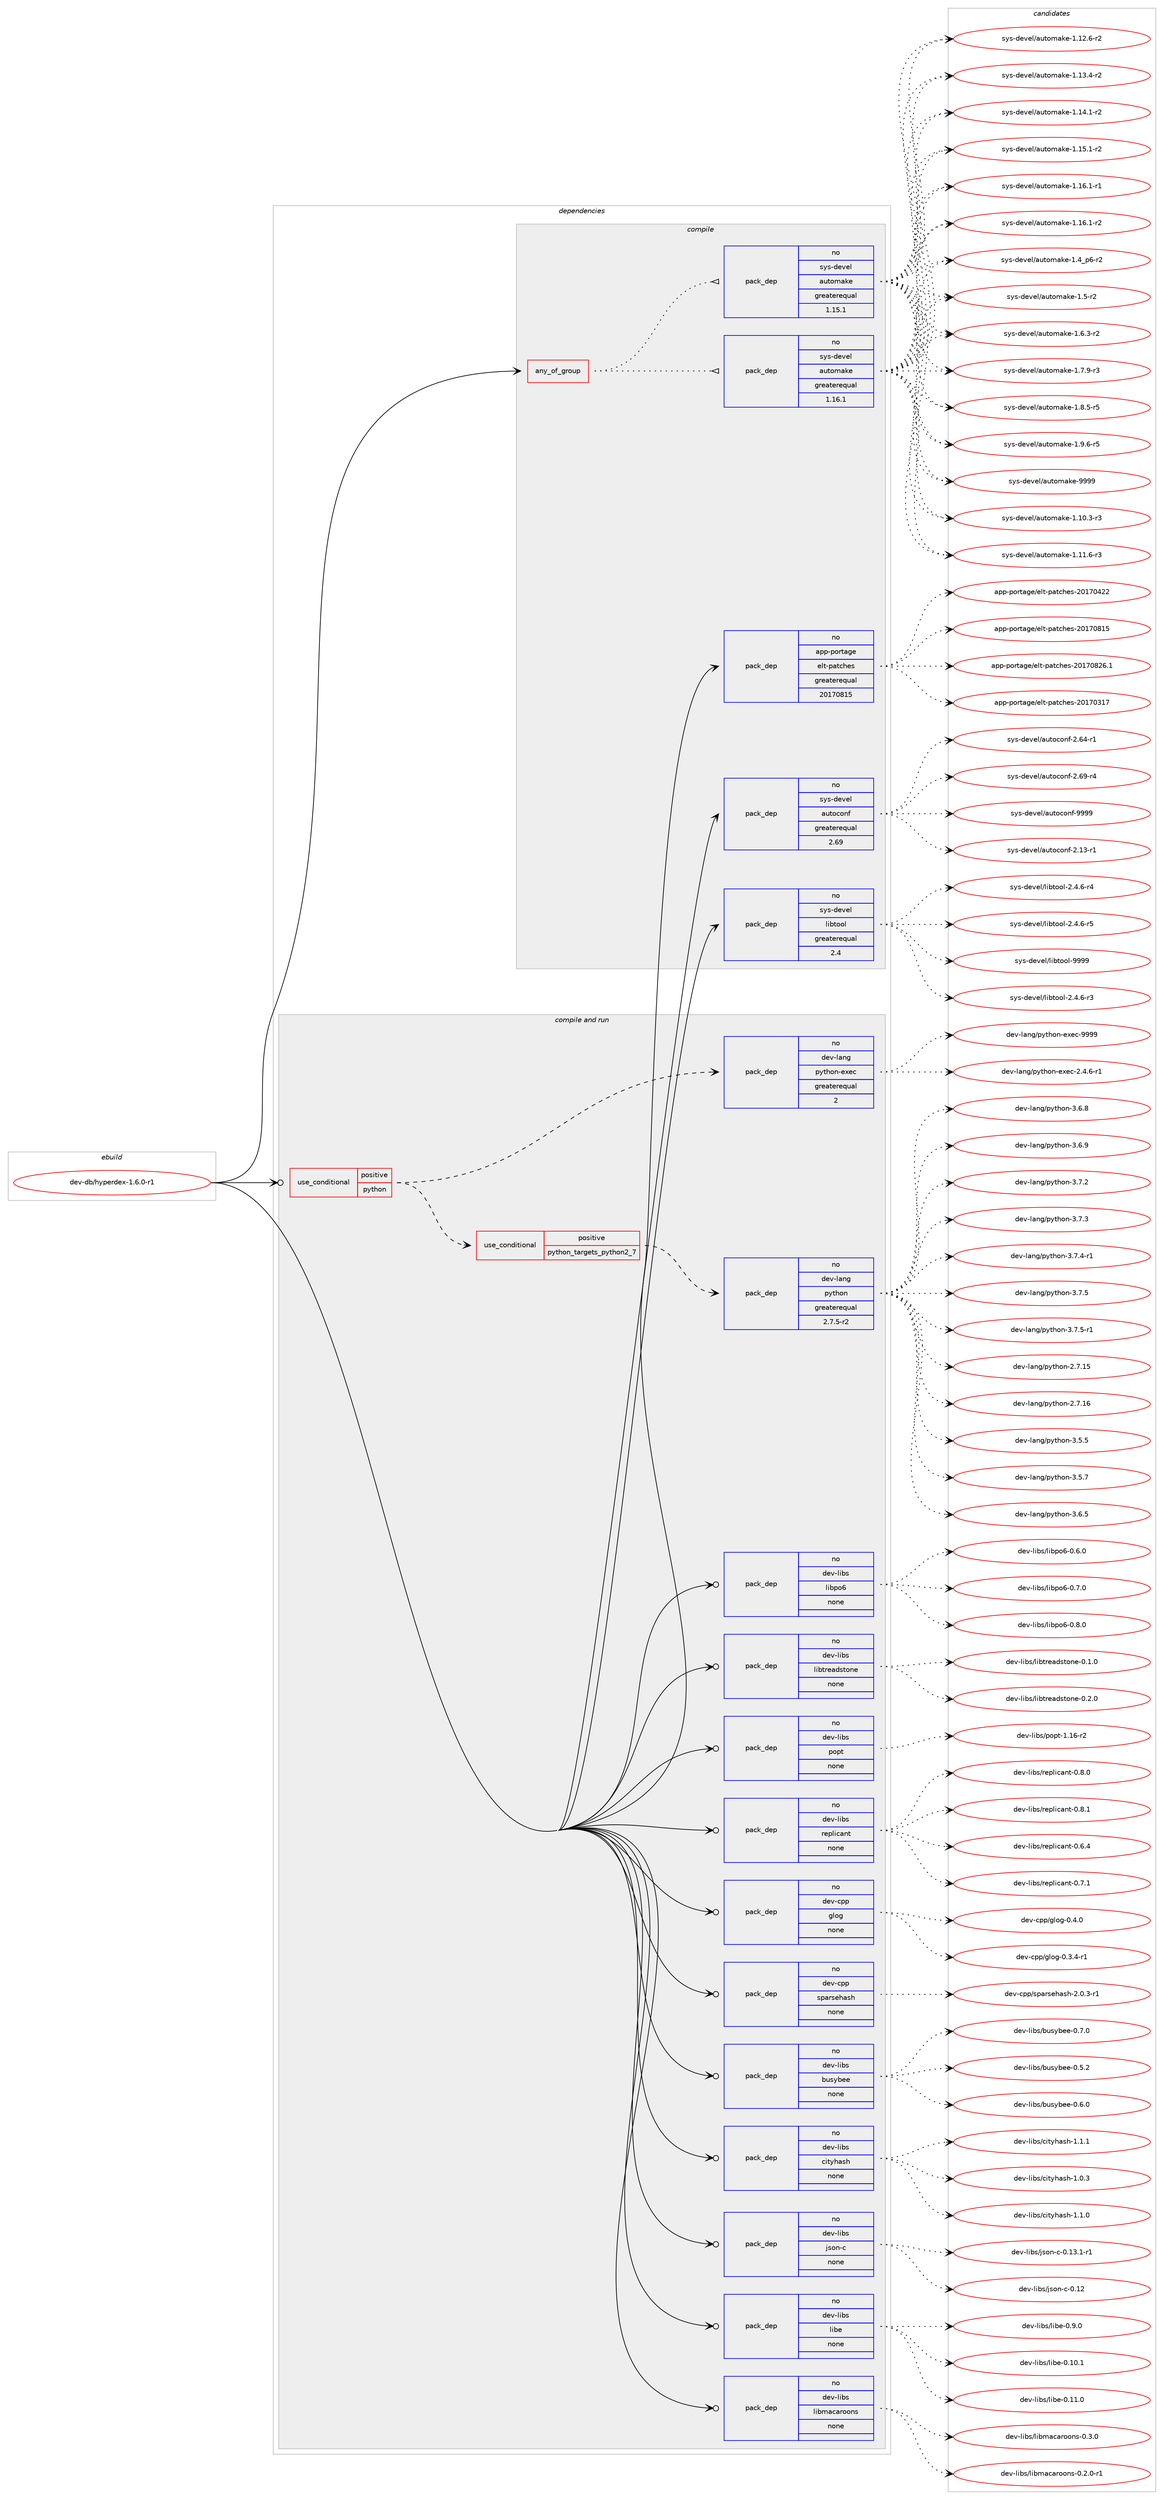 digraph prolog {

# *************
# Graph options
# *************

newrank=true;
concentrate=true;
compound=true;
graph [rankdir=LR,fontname=Helvetica,fontsize=10,ranksep=1.5];#, ranksep=2.5, nodesep=0.2];
edge  [arrowhead=vee];
node  [fontname=Helvetica,fontsize=10];

# **********
# The ebuild
# **********

subgraph cluster_leftcol {
color=gray;
rank=same;
label=<<i>ebuild</i>>;
id [label="dev-db/hyperdex-1.6.0-r1", color=red, width=4, href="../dev-db/hyperdex-1.6.0-r1.svg"];
}

# ****************
# The dependencies
# ****************

subgraph cluster_midcol {
color=gray;
label=<<i>dependencies</i>>;
subgraph cluster_compile {
fillcolor="#eeeeee";
style=filled;
label=<<i>compile</i>>;
subgraph any9278 {
dependency518078 [label=<<TABLE BORDER="0" CELLBORDER="1" CELLSPACING="0" CELLPADDING="4"><TR><TD CELLPADDING="10">any_of_group</TD></TR></TABLE>>, shape=none, color=red];subgraph pack385915 {
dependency518079 [label=<<TABLE BORDER="0" CELLBORDER="1" CELLSPACING="0" CELLPADDING="4" WIDTH="220"><TR><TD ROWSPAN="6" CELLPADDING="30">pack_dep</TD></TR><TR><TD WIDTH="110">no</TD></TR><TR><TD>sys-devel</TD></TR><TR><TD>automake</TD></TR><TR><TD>greaterequal</TD></TR><TR><TD>1.16.1</TD></TR></TABLE>>, shape=none, color=blue];
}
dependency518078:e -> dependency518079:w [weight=20,style="dotted",arrowhead="oinv"];
subgraph pack385916 {
dependency518080 [label=<<TABLE BORDER="0" CELLBORDER="1" CELLSPACING="0" CELLPADDING="4" WIDTH="220"><TR><TD ROWSPAN="6" CELLPADDING="30">pack_dep</TD></TR><TR><TD WIDTH="110">no</TD></TR><TR><TD>sys-devel</TD></TR><TR><TD>automake</TD></TR><TR><TD>greaterequal</TD></TR><TR><TD>1.15.1</TD></TR></TABLE>>, shape=none, color=blue];
}
dependency518078:e -> dependency518080:w [weight=20,style="dotted",arrowhead="oinv"];
}
id:e -> dependency518078:w [weight=20,style="solid",arrowhead="vee"];
subgraph pack385917 {
dependency518081 [label=<<TABLE BORDER="0" CELLBORDER="1" CELLSPACING="0" CELLPADDING="4" WIDTH="220"><TR><TD ROWSPAN="6" CELLPADDING="30">pack_dep</TD></TR><TR><TD WIDTH="110">no</TD></TR><TR><TD>app-portage</TD></TR><TR><TD>elt-patches</TD></TR><TR><TD>greaterequal</TD></TR><TR><TD>20170815</TD></TR></TABLE>>, shape=none, color=blue];
}
id:e -> dependency518081:w [weight=20,style="solid",arrowhead="vee"];
subgraph pack385918 {
dependency518082 [label=<<TABLE BORDER="0" CELLBORDER="1" CELLSPACING="0" CELLPADDING="4" WIDTH="220"><TR><TD ROWSPAN="6" CELLPADDING="30">pack_dep</TD></TR><TR><TD WIDTH="110">no</TD></TR><TR><TD>sys-devel</TD></TR><TR><TD>autoconf</TD></TR><TR><TD>greaterequal</TD></TR><TR><TD>2.69</TD></TR></TABLE>>, shape=none, color=blue];
}
id:e -> dependency518082:w [weight=20,style="solid",arrowhead="vee"];
subgraph pack385919 {
dependency518083 [label=<<TABLE BORDER="0" CELLBORDER="1" CELLSPACING="0" CELLPADDING="4" WIDTH="220"><TR><TD ROWSPAN="6" CELLPADDING="30">pack_dep</TD></TR><TR><TD WIDTH="110">no</TD></TR><TR><TD>sys-devel</TD></TR><TR><TD>libtool</TD></TR><TR><TD>greaterequal</TD></TR><TR><TD>2.4</TD></TR></TABLE>>, shape=none, color=blue];
}
id:e -> dependency518083:w [weight=20,style="solid",arrowhead="vee"];
}
subgraph cluster_compileandrun {
fillcolor="#eeeeee";
style=filled;
label=<<i>compile and run</i>>;
subgraph cond122557 {
dependency518084 [label=<<TABLE BORDER="0" CELLBORDER="1" CELLSPACING="0" CELLPADDING="4"><TR><TD ROWSPAN="3" CELLPADDING="10">use_conditional</TD></TR><TR><TD>positive</TD></TR><TR><TD>python</TD></TR></TABLE>>, shape=none, color=red];
subgraph cond122558 {
dependency518085 [label=<<TABLE BORDER="0" CELLBORDER="1" CELLSPACING="0" CELLPADDING="4"><TR><TD ROWSPAN="3" CELLPADDING="10">use_conditional</TD></TR><TR><TD>positive</TD></TR><TR><TD>python_targets_python2_7</TD></TR></TABLE>>, shape=none, color=red];
subgraph pack385920 {
dependency518086 [label=<<TABLE BORDER="0" CELLBORDER="1" CELLSPACING="0" CELLPADDING="4" WIDTH="220"><TR><TD ROWSPAN="6" CELLPADDING="30">pack_dep</TD></TR><TR><TD WIDTH="110">no</TD></TR><TR><TD>dev-lang</TD></TR><TR><TD>python</TD></TR><TR><TD>greaterequal</TD></TR><TR><TD>2.7.5-r2</TD></TR></TABLE>>, shape=none, color=blue];
}
dependency518085:e -> dependency518086:w [weight=20,style="dashed",arrowhead="vee"];
}
dependency518084:e -> dependency518085:w [weight=20,style="dashed",arrowhead="vee"];
subgraph pack385921 {
dependency518087 [label=<<TABLE BORDER="0" CELLBORDER="1" CELLSPACING="0" CELLPADDING="4" WIDTH="220"><TR><TD ROWSPAN="6" CELLPADDING="30">pack_dep</TD></TR><TR><TD WIDTH="110">no</TD></TR><TR><TD>dev-lang</TD></TR><TR><TD>python-exec</TD></TR><TR><TD>greaterequal</TD></TR><TR><TD>2</TD></TR></TABLE>>, shape=none, color=blue];
}
dependency518084:e -> dependency518087:w [weight=20,style="dashed",arrowhead="vee"];
}
id:e -> dependency518084:w [weight=20,style="solid",arrowhead="odotvee"];
subgraph pack385922 {
dependency518088 [label=<<TABLE BORDER="0" CELLBORDER="1" CELLSPACING="0" CELLPADDING="4" WIDTH="220"><TR><TD ROWSPAN="6" CELLPADDING="30">pack_dep</TD></TR><TR><TD WIDTH="110">no</TD></TR><TR><TD>dev-cpp</TD></TR><TR><TD>glog</TD></TR><TR><TD>none</TD></TR><TR><TD></TD></TR></TABLE>>, shape=none, color=blue];
}
id:e -> dependency518088:w [weight=20,style="solid",arrowhead="odotvee"];
subgraph pack385923 {
dependency518089 [label=<<TABLE BORDER="0" CELLBORDER="1" CELLSPACING="0" CELLPADDING="4" WIDTH="220"><TR><TD ROWSPAN="6" CELLPADDING="30">pack_dep</TD></TR><TR><TD WIDTH="110">no</TD></TR><TR><TD>dev-cpp</TD></TR><TR><TD>sparsehash</TD></TR><TR><TD>none</TD></TR><TR><TD></TD></TR></TABLE>>, shape=none, color=blue];
}
id:e -> dependency518089:w [weight=20,style="solid",arrowhead="odotvee"];
subgraph pack385924 {
dependency518090 [label=<<TABLE BORDER="0" CELLBORDER="1" CELLSPACING="0" CELLPADDING="4" WIDTH="220"><TR><TD ROWSPAN="6" CELLPADDING="30">pack_dep</TD></TR><TR><TD WIDTH="110">no</TD></TR><TR><TD>dev-libs</TD></TR><TR><TD>busybee</TD></TR><TR><TD>none</TD></TR><TR><TD></TD></TR></TABLE>>, shape=none, color=blue];
}
id:e -> dependency518090:w [weight=20,style="solid",arrowhead="odotvee"];
subgraph pack385925 {
dependency518091 [label=<<TABLE BORDER="0" CELLBORDER="1" CELLSPACING="0" CELLPADDING="4" WIDTH="220"><TR><TD ROWSPAN="6" CELLPADDING="30">pack_dep</TD></TR><TR><TD WIDTH="110">no</TD></TR><TR><TD>dev-libs</TD></TR><TR><TD>cityhash</TD></TR><TR><TD>none</TD></TR><TR><TD></TD></TR></TABLE>>, shape=none, color=blue];
}
id:e -> dependency518091:w [weight=20,style="solid",arrowhead="odotvee"];
subgraph pack385926 {
dependency518092 [label=<<TABLE BORDER="0" CELLBORDER="1" CELLSPACING="0" CELLPADDING="4" WIDTH="220"><TR><TD ROWSPAN="6" CELLPADDING="30">pack_dep</TD></TR><TR><TD WIDTH="110">no</TD></TR><TR><TD>dev-libs</TD></TR><TR><TD>json-c</TD></TR><TR><TD>none</TD></TR><TR><TD></TD></TR></TABLE>>, shape=none, color=blue];
}
id:e -> dependency518092:w [weight=20,style="solid",arrowhead="odotvee"];
subgraph pack385927 {
dependency518093 [label=<<TABLE BORDER="0" CELLBORDER="1" CELLSPACING="0" CELLPADDING="4" WIDTH="220"><TR><TD ROWSPAN="6" CELLPADDING="30">pack_dep</TD></TR><TR><TD WIDTH="110">no</TD></TR><TR><TD>dev-libs</TD></TR><TR><TD>libe</TD></TR><TR><TD>none</TD></TR><TR><TD></TD></TR></TABLE>>, shape=none, color=blue];
}
id:e -> dependency518093:w [weight=20,style="solid",arrowhead="odotvee"];
subgraph pack385928 {
dependency518094 [label=<<TABLE BORDER="0" CELLBORDER="1" CELLSPACING="0" CELLPADDING="4" WIDTH="220"><TR><TD ROWSPAN="6" CELLPADDING="30">pack_dep</TD></TR><TR><TD WIDTH="110">no</TD></TR><TR><TD>dev-libs</TD></TR><TR><TD>libmacaroons</TD></TR><TR><TD>none</TD></TR><TR><TD></TD></TR></TABLE>>, shape=none, color=blue];
}
id:e -> dependency518094:w [weight=20,style="solid",arrowhead="odotvee"];
subgraph pack385929 {
dependency518095 [label=<<TABLE BORDER="0" CELLBORDER="1" CELLSPACING="0" CELLPADDING="4" WIDTH="220"><TR><TD ROWSPAN="6" CELLPADDING="30">pack_dep</TD></TR><TR><TD WIDTH="110">no</TD></TR><TR><TD>dev-libs</TD></TR><TR><TD>libpo6</TD></TR><TR><TD>none</TD></TR><TR><TD></TD></TR></TABLE>>, shape=none, color=blue];
}
id:e -> dependency518095:w [weight=20,style="solid",arrowhead="odotvee"];
subgraph pack385930 {
dependency518096 [label=<<TABLE BORDER="0" CELLBORDER="1" CELLSPACING="0" CELLPADDING="4" WIDTH="220"><TR><TD ROWSPAN="6" CELLPADDING="30">pack_dep</TD></TR><TR><TD WIDTH="110">no</TD></TR><TR><TD>dev-libs</TD></TR><TR><TD>libtreadstone</TD></TR><TR><TD>none</TD></TR><TR><TD></TD></TR></TABLE>>, shape=none, color=blue];
}
id:e -> dependency518096:w [weight=20,style="solid",arrowhead="odotvee"];
subgraph pack385931 {
dependency518097 [label=<<TABLE BORDER="0" CELLBORDER="1" CELLSPACING="0" CELLPADDING="4" WIDTH="220"><TR><TD ROWSPAN="6" CELLPADDING="30">pack_dep</TD></TR><TR><TD WIDTH="110">no</TD></TR><TR><TD>dev-libs</TD></TR><TR><TD>popt</TD></TR><TR><TD>none</TD></TR><TR><TD></TD></TR></TABLE>>, shape=none, color=blue];
}
id:e -> dependency518097:w [weight=20,style="solid",arrowhead="odotvee"];
subgraph pack385932 {
dependency518098 [label=<<TABLE BORDER="0" CELLBORDER="1" CELLSPACING="0" CELLPADDING="4" WIDTH="220"><TR><TD ROWSPAN="6" CELLPADDING="30">pack_dep</TD></TR><TR><TD WIDTH="110">no</TD></TR><TR><TD>dev-libs</TD></TR><TR><TD>replicant</TD></TR><TR><TD>none</TD></TR><TR><TD></TD></TR></TABLE>>, shape=none, color=blue];
}
id:e -> dependency518098:w [weight=20,style="solid",arrowhead="odotvee"];
}
subgraph cluster_run {
fillcolor="#eeeeee";
style=filled;
label=<<i>run</i>>;
}
}

# **************
# The candidates
# **************

subgraph cluster_choices {
rank=same;
color=gray;
label=<<i>candidates</i>>;

subgraph choice385915 {
color=black;
nodesep=1;
choice11512111545100101118101108479711711611110997107101454946494846514511451 [label="sys-devel/automake-1.10.3-r3", color=red, width=4,href="../sys-devel/automake-1.10.3-r3.svg"];
choice11512111545100101118101108479711711611110997107101454946494946544511451 [label="sys-devel/automake-1.11.6-r3", color=red, width=4,href="../sys-devel/automake-1.11.6-r3.svg"];
choice11512111545100101118101108479711711611110997107101454946495046544511450 [label="sys-devel/automake-1.12.6-r2", color=red, width=4,href="../sys-devel/automake-1.12.6-r2.svg"];
choice11512111545100101118101108479711711611110997107101454946495146524511450 [label="sys-devel/automake-1.13.4-r2", color=red, width=4,href="../sys-devel/automake-1.13.4-r2.svg"];
choice11512111545100101118101108479711711611110997107101454946495246494511450 [label="sys-devel/automake-1.14.1-r2", color=red, width=4,href="../sys-devel/automake-1.14.1-r2.svg"];
choice11512111545100101118101108479711711611110997107101454946495346494511450 [label="sys-devel/automake-1.15.1-r2", color=red, width=4,href="../sys-devel/automake-1.15.1-r2.svg"];
choice11512111545100101118101108479711711611110997107101454946495446494511449 [label="sys-devel/automake-1.16.1-r1", color=red, width=4,href="../sys-devel/automake-1.16.1-r1.svg"];
choice11512111545100101118101108479711711611110997107101454946495446494511450 [label="sys-devel/automake-1.16.1-r2", color=red, width=4,href="../sys-devel/automake-1.16.1-r2.svg"];
choice115121115451001011181011084797117116111109971071014549465295112544511450 [label="sys-devel/automake-1.4_p6-r2", color=red, width=4,href="../sys-devel/automake-1.4_p6-r2.svg"];
choice11512111545100101118101108479711711611110997107101454946534511450 [label="sys-devel/automake-1.5-r2", color=red, width=4,href="../sys-devel/automake-1.5-r2.svg"];
choice115121115451001011181011084797117116111109971071014549465446514511450 [label="sys-devel/automake-1.6.3-r2", color=red, width=4,href="../sys-devel/automake-1.6.3-r2.svg"];
choice115121115451001011181011084797117116111109971071014549465546574511451 [label="sys-devel/automake-1.7.9-r3", color=red, width=4,href="../sys-devel/automake-1.7.9-r3.svg"];
choice115121115451001011181011084797117116111109971071014549465646534511453 [label="sys-devel/automake-1.8.5-r5", color=red, width=4,href="../sys-devel/automake-1.8.5-r5.svg"];
choice115121115451001011181011084797117116111109971071014549465746544511453 [label="sys-devel/automake-1.9.6-r5", color=red, width=4,href="../sys-devel/automake-1.9.6-r5.svg"];
choice115121115451001011181011084797117116111109971071014557575757 [label="sys-devel/automake-9999", color=red, width=4,href="../sys-devel/automake-9999.svg"];
dependency518079:e -> choice11512111545100101118101108479711711611110997107101454946494846514511451:w [style=dotted,weight="100"];
dependency518079:e -> choice11512111545100101118101108479711711611110997107101454946494946544511451:w [style=dotted,weight="100"];
dependency518079:e -> choice11512111545100101118101108479711711611110997107101454946495046544511450:w [style=dotted,weight="100"];
dependency518079:e -> choice11512111545100101118101108479711711611110997107101454946495146524511450:w [style=dotted,weight="100"];
dependency518079:e -> choice11512111545100101118101108479711711611110997107101454946495246494511450:w [style=dotted,weight="100"];
dependency518079:e -> choice11512111545100101118101108479711711611110997107101454946495346494511450:w [style=dotted,weight="100"];
dependency518079:e -> choice11512111545100101118101108479711711611110997107101454946495446494511449:w [style=dotted,weight="100"];
dependency518079:e -> choice11512111545100101118101108479711711611110997107101454946495446494511450:w [style=dotted,weight="100"];
dependency518079:e -> choice115121115451001011181011084797117116111109971071014549465295112544511450:w [style=dotted,weight="100"];
dependency518079:e -> choice11512111545100101118101108479711711611110997107101454946534511450:w [style=dotted,weight="100"];
dependency518079:e -> choice115121115451001011181011084797117116111109971071014549465446514511450:w [style=dotted,weight="100"];
dependency518079:e -> choice115121115451001011181011084797117116111109971071014549465546574511451:w [style=dotted,weight="100"];
dependency518079:e -> choice115121115451001011181011084797117116111109971071014549465646534511453:w [style=dotted,weight="100"];
dependency518079:e -> choice115121115451001011181011084797117116111109971071014549465746544511453:w [style=dotted,weight="100"];
dependency518079:e -> choice115121115451001011181011084797117116111109971071014557575757:w [style=dotted,weight="100"];
}
subgraph choice385916 {
color=black;
nodesep=1;
choice11512111545100101118101108479711711611110997107101454946494846514511451 [label="sys-devel/automake-1.10.3-r3", color=red, width=4,href="../sys-devel/automake-1.10.3-r3.svg"];
choice11512111545100101118101108479711711611110997107101454946494946544511451 [label="sys-devel/automake-1.11.6-r3", color=red, width=4,href="../sys-devel/automake-1.11.6-r3.svg"];
choice11512111545100101118101108479711711611110997107101454946495046544511450 [label="sys-devel/automake-1.12.6-r2", color=red, width=4,href="../sys-devel/automake-1.12.6-r2.svg"];
choice11512111545100101118101108479711711611110997107101454946495146524511450 [label="sys-devel/automake-1.13.4-r2", color=red, width=4,href="../sys-devel/automake-1.13.4-r2.svg"];
choice11512111545100101118101108479711711611110997107101454946495246494511450 [label="sys-devel/automake-1.14.1-r2", color=red, width=4,href="../sys-devel/automake-1.14.1-r2.svg"];
choice11512111545100101118101108479711711611110997107101454946495346494511450 [label="sys-devel/automake-1.15.1-r2", color=red, width=4,href="../sys-devel/automake-1.15.1-r2.svg"];
choice11512111545100101118101108479711711611110997107101454946495446494511449 [label="sys-devel/automake-1.16.1-r1", color=red, width=4,href="../sys-devel/automake-1.16.1-r1.svg"];
choice11512111545100101118101108479711711611110997107101454946495446494511450 [label="sys-devel/automake-1.16.1-r2", color=red, width=4,href="../sys-devel/automake-1.16.1-r2.svg"];
choice115121115451001011181011084797117116111109971071014549465295112544511450 [label="sys-devel/automake-1.4_p6-r2", color=red, width=4,href="../sys-devel/automake-1.4_p6-r2.svg"];
choice11512111545100101118101108479711711611110997107101454946534511450 [label="sys-devel/automake-1.5-r2", color=red, width=4,href="../sys-devel/automake-1.5-r2.svg"];
choice115121115451001011181011084797117116111109971071014549465446514511450 [label="sys-devel/automake-1.6.3-r2", color=red, width=4,href="../sys-devel/automake-1.6.3-r2.svg"];
choice115121115451001011181011084797117116111109971071014549465546574511451 [label="sys-devel/automake-1.7.9-r3", color=red, width=4,href="../sys-devel/automake-1.7.9-r3.svg"];
choice115121115451001011181011084797117116111109971071014549465646534511453 [label="sys-devel/automake-1.8.5-r5", color=red, width=4,href="../sys-devel/automake-1.8.5-r5.svg"];
choice115121115451001011181011084797117116111109971071014549465746544511453 [label="sys-devel/automake-1.9.6-r5", color=red, width=4,href="../sys-devel/automake-1.9.6-r5.svg"];
choice115121115451001011181011084797117116111109971071014557575757 [label="sys-devel/automake-9999", color=red, width=4,href="../sys-devel/automake-9999.svg"];
dependency518080:e -> choice11512111545100101118101108479711711611110997107101454946494846514511451:w [style=dotted,weight="100"];
dependency518080:e -> choice11512111545100101118101108479711711611110997107101454946494946544511451:w [style=dotted,weight="100"];
dependency518080:e -> choice11512111545100101118101108479711711611110997107101454946495046544511450:w [style=dotted,weight="100"];
dependency518080:e -> choice11512111545100101118101108479711711611110997107101454946495146524511450:w [style=dotted,weight="100"];
dependency518080:e -> choice11512111545100101118101108479711711611110997107101454946495246494511450:w [style=dotted,weight="100"];
dependency518080:e -> choice11512111545100101118101108479711711611110997107101454946495346494511450:w [style=dotted,weight="100"];
dependency518080:e -> choice11512111545100101118101108479711711611110997107101454946495446494511449:w [style=dotted,weight="100"];
dependency518080:e -> choice11512111545100101118101108479711711611110997107101454946495446494511450:w [style=dotted,weight="100"];
dependency518080:e -> choice115121115451001011181011084797117116111109971071014549465295112544511450:w [style=dotted,weight="100"];
dependency518080:e -> choice11512111545100101118101108479711711611110997107101454946534511450:w [style=dotted,weight="100"];
dependency518080:e -> choice115121115451001011181011084797117116111109971071014549465446514511450:w [style=dotted,weight="100"];
dependency518080:e -> choice115121115451001011181011084797117116111109971071014549465546574511451:w [style=dotted,weight="100"];
dependency518080:e -> choice115121115451001011181011084797117116111109971071014549465646534511453:w [style=dotted,weight="100"];
dependency518080:e -> choice115121115451001011181011084797117116111109971071014549465746544511453:w [style=dotted,weight="100"];
dependency518080:e -> choice115121115451001011181011084797117116111109971071014557575757:w [style=dotted,weight="100"];
}
subgraph choice385917 {
color=black;
nodesep=1;
choice97112112451121111141169710310147101108116451129711699104101115455048495548514955 [label="app-portage/elt-patches-20170317", color=red, width=4,href="../app-portage/elt-patches-20170317.svg"];
choice97112112451121111141169710310147101108116451129711699104101115455048495548525050 [label="app-portage/elt-patches-20170422", color=red, width=4,href="../app-portage/elt-patches-20170422.svg"];
choice97112112451121111141169710310147101108116451129711699104101115455048495548564953 [label="app-portage/elt-patches-20170815", color=red, width=4,href="../app-portage/elt-patches-20170815.svg"];
choice971121124511211111411697103101471011081164511297116991041011154550484955485650544649 [label="app-portage/elt-patches-20170826.1", color=red, width=4,href="../app-portage/elt-patches-20170826.1.svg"];
dependency518081:e -> choice97112112451121111141169710310147101108116451129711699104101115455048495548514955:w [style=dotted,weight="100"];
dependency518081:e -> choice97112112451121111141169710310147101108116451129711699104101115455048495548525050:w [style=dotted,weight="100"];
dependency518081:e -> choice97112112451121111141169710310147101108116451129711699104101115455048495548564953:w [style=dotted,weight="100"];
dependency518081:e -> choice971121124511211111411697103101471011081164511297116991041011154550484955485650544649:w [style=dotted,weight="100"];
}
subgraph choice385918 {
color=black;
nodesep=1;
choice1151211154510010111810110847971171161119911111010245504649514511449 [label="sys-devel/autoconf-2.13-r1", color=red, width=4,href="../sys-devel/autoconf-2.13-r1.svg"];
choice1151211154510010111810110847971171161119911111010245504654524511449 [label="sys-devel/autoconf-2.64-r1", color=red, width=4,href="../sys-devel/autoconf-2.64-r1.svg"];
choice1151211154510010111810110847971171161119911111010245504654574511452 [label="sys-devel/autoconf-2.69-r4", color=red, width=4,href="../sys-devel/autoconf-2.69-r4.svg"];
choice115121115451001011181011084797117116111991111101024557575757 [label="sys-devel/autoconf-9999", color=red, width=4,href="../sys-devel/autoconf-9999.svg"];
dependency518082:e -> choice1151211154510010111810110847971171161119911111010245504649514511449:w [style=dotted,weight="100"];
dependency518082:e -> choice1151211154510010111810110847971171161119911111010245504654524511449:w [style=dotted,weight="100"];
dependency518082:e -> choice1151211154510010111810110847971171161119911111010245504654574511452:w [style=dotted,weight="100"];
dependency518082:e -> choice115121115451001011181011084797117116111991111101024557575757:w [style=dotted,weight="100"];
}
subgraph choice385919 {
color=black;
nodesep=1;
choice1151211154510010111810110847108105981161111111084550465246544511451 [label="sys-devel/libtool-2.4.6-r3", color=red, width=4,href="../sys-devel/libtool-2.4.6-r3.svg"];
choice1151211154510010111810110847108105981161111111084550465246544511452 [label="sys-devel/libtool-2.4.6-r4", color=red, width=4,href="../sys-devel/libtool-2.4.6-r4.svg"];
choice1151211154510010111810110847108105981161111111084550465246544511453 [label="sys-devel/libtool-2.4.6-r5", color=red, width=4,href="../sys-devel/libtool-2.4.6-r5.svg"];
choice1151211154510010111810110847108105981161111111084557575757 [label="sys-devel/libtool-9999", color=red, width=4,href="../sys-devel/libtool-9999.svg"];
dependency518083:e -> choice1151211154510010111810110847108105981161111111084550465246544511451:w [style=dotted,weight="100"];
dependency518083:e -> choice1151211154510010111810110847108105981161111111084550465246544511452:w [style=dotted,weight="100"];
dependency518083:e -> choice1151211154510010111810110847108105981161111111084550465246544511453:w [style=dotted,weight="100"];
dependency518083:e -> choice1151211154510010111810110847108105981161111111084557575757:w [style=dotted,weight="100"];
}
subgraph choice385920 {
color=black;
nodesep=1;
choice10010111845108971101034711212111610411111045504655464953 [label="dev-lang/python-2.7.15", color=red, width=4,href="../dev-lang/python-2.7.15.svg"];
choice10010111845108971101034711212111610411111045504655464954 [label="dev-lang/python-2.7.16", color=red, width=4,href="../dev-lang/python-2.7.16.svg"];
choice100101118451089711010347112121116104111110455146534653 [label="dev-lang/python-3.5.5", color=red, width=4,href="../dev-lang/python-3.5.5.svg"];
choice100101118451089711010347112121116104111110455146534655 [label="dev-lang/python-3.5.7", color=red, width=4,href="../dev-lang/python-3.5.7.svg"];
choice100101118451089711010347112121116104111110455146544653 [label="dev-lang/python-3.6.5", color=red, width=4,href="../dev-lang/python-3.6.5.svg"];
choice100101118451089711010347112121116104111110455146544656 [label="dev-lang/python-3.6.8", color=red, width=4,href="../dev-lang/python-3.6.8.svg"];
choice100101118451089711010347112121116104111110455146544657 [label="dev-lang/python-3.6.9", color=red, width=4,href="../dev-lang/python-3.6.9.svg"];
choice100101118451089711010347112121116104111110455146554650 [label="dev-lang/python-3.7.2", color=red, width=4,href="../dev-lang/python-3.7.2.svg"];
choice100101118451089711010347112121116104111110455146554651 [label="dev-lang/python-3.7.3", color=red, width=4,href="../dev-lang/python-3.7.3.svg"];
choice1001011184510897110103471121211161041111104551465546524511449 [label="dev-lang/python-3.7.4-r1", color=red, width=4,href="../dev-lang/python-3.7.4-r1.svg"];
choice100101118451089711010347112121116104111110455146554653 [label="dev-lang/python-3.7.5", color=red, width=4,href="../dev-lang/python-3.7.5.svg"];
choice1001011184510897110103471121211161041111104551465546534511449 [label="dev-lang/python-3.7.5-r1", color=red, width=4,href="../dev-lang/python-3.7.5-r1.svg"];
dependency518086:e -> choice10010111845108971101034711212111610411111045504655464953:w [style=dotted,weight="100"];
dependency518086:e -> choice10010111845108971101034711212111610411111045504655464954:w [style=dotted,weight="100"];
dependency518086:e -> choice100101118451089711010347112121116104111110455146534653:w [style=dotted,weight="100"];
dependency518086:e -> choice100101118451089711010347112121116104111110455146534655:w [style=dotted,weight="100"];
dependency518086:e -> choice100101118451089711010347112121116104111110455146544653:w [style=dotted,weight="100"];
dependency518086:e -> choice100101118451089711010347112121116104111110455146544656:w [style=dotted,weight="100"];
dependency518086:e -> choice100101118451089711010347112121116104111110455146544657:w [style=dotted,weight="100"];
dependency518086:e -> choice100101118451089711010347112121116104111110455146554650:w [style=dotted,weight="100"];
dependency518086:e -> choice100101118451089711010347112121116104111110455146554651:w [style=dotted,weight="100"];
dependency518086:e -> choice1001011184510897110103471121211161041111104551465546524511449:w [style=dotted,weight="100"];
dependency518086:e -> choice100101118451089711010347112121116104111110455146554653:w [style=dotted,weight="100"];
dependency518086:e -> choice1001011184510897110103471121211161041111104551465546534511449:w [style=dotted,weight="100"];
}
subgraph choice385921 {
color=black;
nodesep=1;
choice10010111845108971101034711212111610411111045101120101994550465246544511449 [label="dev-lang/python-exec-2.4.6-r1", color=red, width=4,href="../dev-lang/python-exec-2.4.6-r1.svg"];
choice10010111845108971101034711212111610411111045101120101994557575757 [label="dev-lang/python-exec-9999", color=red, width=4,href="../dev-lang/python-exec-9999.svg"];
dependency518087:e -> choice10010111845108971101034711212111610411111045101120101994550465246544511449:w [style=dotted,weight="100"];
dependency518087:e -> choice10010111845108971101034711212111610411111045101120101994557575757:w [style=dotted,weight="100"];
}
subgraph choice385922 {
color=black;
nodesep=1;
choice1001011184599112112471031081111034548465146524511449 [label="dev-cpp/glog-0.3.4-r1", color=red, width=4,href="../dev-cpp/glog-0.3.4-r1.svg"];
choice100101118459911211247103108111103454846524648 [label="dev-cpp/glog-0.4.0", color=red, width=4,href="../dev-cpp/glog-0.4.0.svg"];
dependency518088:e -> choice1001011184599112112471031081111034548465146524511449:w [style=dotted,weight="100"];
dependency518088:e -> choice100101118459911211247103108111103454846524648:w [style=dotted,weight="100"];
}
subgraph choice385923 {
color=black;
nodesep=1;
choice10010111845991121124711511297114115101104971151044550464846514511449 [label="dev-cpp/sparsehash-2.0.3-r1", color=red, width=4,href="../dev-cpp/sparsehash-2.0.3-r1.svg"];
dependency518089:e -> choice10010111845991121124711511297114115101104971151044550464846514511449:w [style=dotted,weight="100"];
}
subgraph choice385924 {
color=black;
nodesep=1;
choice1001011184510810598115479811711512198101101454846534650 [label="dev-libs/busybee-0.5.2", color=red, width=4,href="../dev-libs/busybee-0.5.2.svg"];
choice1001011184510810598115479811711512198101101454846544648 [label="dev-libs/busybee-0.6.0", color=red, width=4,href="../dev-libs/busybee-0.6.0.svg"];
choice1001011184510810598115479811711512198101101454846554648 [label="dev-libs/busybee-0.7.0", color=red, width=4,href="../dev-libs/busybee-0.7.0.svg"];
dependency518090:e -> choice1001011184510810598115479811711512198101101454846534650:w [style=dotted,weight="100"];
dependency518090:e -> choice1001011184510810598115479811711512198101101454846544648:w [style=dotted,weight="100"];
dependency518090:e -> choice1001011184510810598115479811711512198101101454846554648:w [style=dotted,weight="100"];
}
subgraph choice385925 {
color=black;
nodesep=1;
choice1001011184510810598115479910511612110497115104454946484651 [label="dev-libs/cityhash-1.0.3", color=red, width=4,href="../dev-libs/cityhash-1.0.3.svg"];
choice1001011184510810598115479910511612110497115104454946494648 [label="dev-libs/cityhash-1.1.0", color=red, width=4,href="../dev-libs/cityhash-1.1.0.svg"];
choice1001011184510810598115479910511612110497115104454946494649 [label="dev-libs/cityhash-1.1.1", color=red, width=4,href="../dev-libs/cityhash-1.1.1.svg"];
dependency518091:e -> choice1001011184510810598115479910511612110497115104454946484651:w [style=dotted,weight="100"];
dependency518091:e -> choice1001011184510810598115479910511612110497115104454946494648:w [style=dotted,weight="100"];
dependency518091:e -> choice1001011184510810598115479910511612110497115104454946494649:w [style=dotted,weight="100"];
}
subgraph choice385926 {
color=black;
nodesep=1;
choice10010111845108105981154710611511111045994548464950 [label="dev-libs/json-c-0.12", color=red, width=4,href="../dev-libs/json-c-0.12.svg"];
choice1001011184510810598115471061151111104599454846495146494511449 [label="dev-libs/json-c-0.13.1-r1", color=red, width=4,href="../dev-libs/json-c-0.13.1-r1.svg"];
dependency518092:e -> choice10010111845108105981154710611511111045994548464950:w [style=dotted,weight="100"];
dependency518092:e -> choice1001011184510810598115471061151111104599454846495146494511449:w [style=dotted,weight="100"];
}
subgraph choice385927 {
color=black;
nodesep=1;
choice1001011184510810598115471081059810145484649484649 [label="dev-libs/libe-0.10.1", color=red, width=4,href="../dev-libs/libe-0.10.1.svg"];
choice1001011184510810598115471081059810145484649494648 [label="dev-libs/libe-0.11.0", color=red, width=4,href="../dev-libs/libe-0.11.0.svg"];
choice10010111845108105981154710810598101454846574648 [label="dev-libs/libe-0.9.0", color=red, width=4,href="../dev-libs/libe-0.9.0.svg"];
dependency518093:e -> choice1001011184510810598115471081059810145484649484649:w [style=dotted,weight="100"];
dependency518093:e -> choice1001011184510810598115471081059810145484649494648:w [style=dotted,weight="100"];
dependency518093:e -> choice10010111845108105981154710810598101454846574648:w [style=dotted,weight="100"];
}
subgraph choice385928 {
color=black;
nodesep=1;
choice100101118451081059811547108105981099799971141111111101154548465046484511449 [label="dev-libs/libmacaroons-0.2.0-r1", color=red, width=4,href="../dev-libs/libmacaroons-0.2.0-r1.svg"];
choice10010111845108105981154710810598109979997114111111110115454846514648 [label="dev-libs/libmacaroons-0.3.0", color=red, width=4,href="../dev-libs/libmacaroons-0.3.0.svg"];
dependency518094:e -> choice100101118451081059811547108105981099799971141111111101154548465046484511449:w [style=dotted,weight="100"];
dependency518094:e -> choice10010111845108105981154710810598109979997114111111110115454846514648:w [style=dotted,weight="100"];
}
subgraph choice385929 {
color=black;
nodesep=1;
choice1001011184510810598115471081059811211154454846544648 [label="dev-libs/libpo6-0.6.0", color=red, width=4,href="../dev-libs/libpo6-0.6.0.svg"];
choice1001011184510810598115471081059811211154454846554648 [label="dev-libs/libpo6-0.7.0", color=red, width=4,href="../dev-libs/libpo6-0.7.0.svg"];
choice1001011184510810598115471081059811211154454846564648 [label="dev-libs/libpo6-0.8.0", color=red, width=4,href="../dev-libs/libpo6-0.8.0.svg"];
dependency518095:e -> choice1001011184510810598115471081059811211154454846544648:w [style=dotted,weight="100"];
dependency518095:e -> choice1001011184510810598115471081059811211154454846554648:w [style=dotted,weight="100"];
dependency518095:e -> choice1001011184510810598115471081059811211154454846564648:w [style=dotted,weight="100"];
}
subgraph choice385930 {
color=black;
nodesep=1;
choice1001011184510810598115471081059811611410197100115116111110101454846494648 [label="dev-libs/libtreadstone-0.1.0", color=red, width=4,href="../dev-libs/libtreadstone-0.1.0.svg"];
choice1001011184510810598115471081059811611410197100115116111110101454846504648 [label="dev-libs/libtreadstone-0.2.0", color=red, width=4,href="../dev-libs/libtreadstone-0.2.0.svg"];
dependency518096:e -> choice1001011184510810598115471081059811611410197100115116111110101454846494648:w [style=dotted,weight="100"];
dependency518096:e -> choice1001011184510810598115471081059811611410197100115116111110101454846504648:w [style=dotted,weight="100"];
}
subgraph choice385931 {
color=black;
nodesep=1;
choice10010111845108105981154711211111211645494649544511450 [label="dev-libs/popt-1.16-r2", color=red, width=4,href="../dev-libs/popt-1.16-r2.svg"];
dependency518097:e -> choice10010111845108105981154711211111211645494649544511450:w [style=dotted,weight="100"];
}
subgraph choice385932 {
color=black;
nodesep=1;
choice1001011184510810598115471141011121081059997110116454846544652 [label="dev-libs/replicant-0.6.4", color=red, width=4,href="../dev-libs/replicant-0.6.4.svg"];
choice1001011184510810598115471141011121081059997110116454846554649 [label="dev-libs/replicant-0.7.1", color=red, width=4,href="../dev-libs/replicant-0.7.1.svg"];
choice1001011184510810598115471141011121081059997110116454846564648 [label="dev-libs/replicant-0.8.0", color=red, width=4,href="../dev-libs/replicant-0.8.0.svg"];
choice1001011184510810598115471141011121081059997110116454846564649 [label="dev-libs/replicant-0.8.1", color=red, width=4,href="../dev-libs/replicant-0.8.1.svg"];
dependency518098:e -> choice1001011184510810598115471141011121081059997110116454846544652:w [style=dotted,weight="100"];
dependency518098:e -> choice1001011184510810598115471141011121081059997110116454846554649:w [style=dotted,weight="100"];
dependency518098:e -> choice1001011184510810598115471141011121081059997110116454846564648:w [style=dotted,weight="100"];
dependency518098:e -> choice1001011184510810598115471141011121081059997110116454846564649:w [style=dotted,weight="100"];
}
}

}
